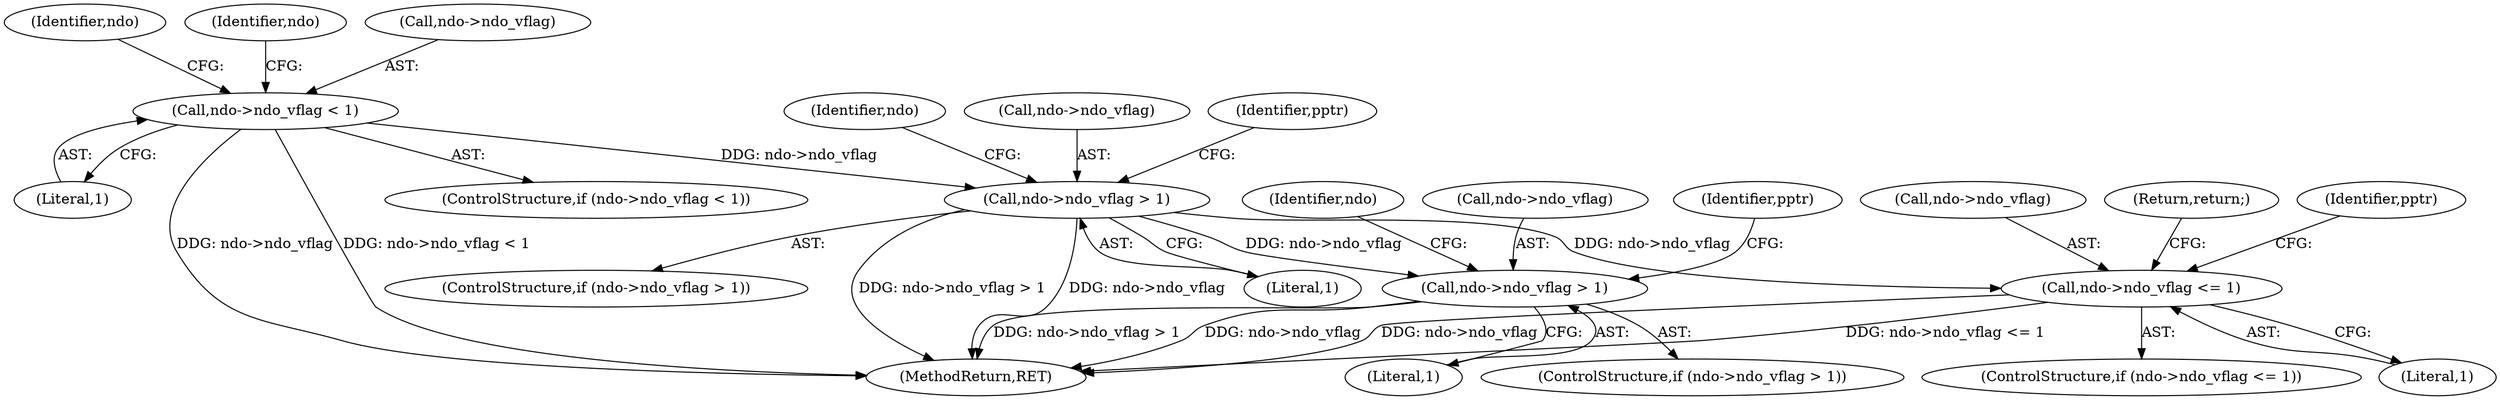 digraph "0_tcpdump_c177cb3800a9a68d79b2812f0ffcb9479abd6eb8@pointer" {
"1000331" [label="(Call,ndo->ndo_vflag > 1)"];
"1000238" [label="(Call,ndo->ndo_vflag < 1)"];
"1000668" [label="(Call,ndo->ndo_vflag <= 1)"];
"1000830" [label="(Call,ndo->ndo_vflag > 1)"];
"1000669" [label="(Call,ndo->ndo_vflag)"];
"1000238" [label="(Call,ndo->ndo_vflag < 1)"];
"1000830" [label="(Call,ndo->ndo_vflag > 1)"];
"1000337" [label="(Identifier,ndo)"];
"1000266" [label="(Identifier,ndo)"];
"1000330" [label="(ControlStructure,if (ndo->ndo_vflag > 1))"];
"1000667" [label="(ControlStructure,if (ndo->ndo_vflag <= 1))"];
"1000836" [label="(Identifier,ndo)"];
"1000689" [label="(Return,return;)"];
"1000246" [label="(Identifier,ndo)"];
"1000845" [label="(MethodReturn,RET)"];
"1000237" [label="(ControlStructure,if (ndo->ndo_vflag < 1))"];
"1000676" [label="(Identifier,pptr)"];
"1000829" [label="(ControlStructure,if (ndo->ndo_vflag > 1))"];
"1000335" [label="(Literal,1)"];
"1000834" [label="(Literal,1)"];
"1000332" [label="(Call,ndo->ndo_vflag)"];
"1000668" [label="(Call,ndo->ndo_vflag <= 1)"];
"1000242" [label="(Literal,1)"];
"1000831" [label="(Call,ndo->ndo_vflag)"];
"1000672" [label="(Literal,1)"];
"1000841" [label="(Identifier,pptr)"];
"1000343" [label="(Identifier,pptr)"];
"1000331" [label="(Call,ndo->ndo_vflag > 1)"];
"1000239" [label="(Call,ndo->ndo_vflag)"];
"1000331" -> "1000330"  [label="AST: "];
"1000331" -> "1000335"  [label="CFG: "];
"1000332" -> "1000331"  [label="AST: "];
"1000335" -> "1000331"  [label="AST: "];
"1000337" -> "1000331"  [label="CFG: "];
"1000343" -> "1000331"  [label="CFG: "];
"1000331" -> "1000845"  [label="DDG: ndo->ndo_vflag > 1"];
"1000331" -> "1000845"  [label="DDG: ndo->ndo_vflag"];
"1000238" -> "1000331"  [label="DDG: ndo->ndo_vflag"];
"1000331" -> "1000668"  [label="DDG: ndo->ndo_vflag"];
"1000331" -> "1000830"  [label="DDG: ndo->ndo_vflag"];
"1000238" -> "1000237"  [label="AST: "];
"1000238" -> "1000242"  [label="CFG: "];
"1000239" -> "1000238"  [label="AST: "];
"1000242" -> "1000238"  [label="AST: "];
"1000246" -> "1000238"  [label="CFG: "];
"1000266" -> "1000238"  [label="CFG: "];
"1000238" -> "1000845"  [label="DDG: ndo->ndo_vflag"];
"1000238" -> "1000845"  [label="DDG: ndo->ndo_vflag < 1"];
"1000668" -> "1000667"  [label="AST: "];
"1000668" -> "1000672"  [label="CFG: "];
"1000669" -> "1000668"  [label="AST: "];
"1000672" -> "1000668"  [label="AST: "];
"1000676" -> "1000668"  [label="CFG: "];
"1000689" -> "1000668"  [label="CFG: "];
"1000668" -> "1000845"  [label="DDG: ndo->ndo_vflag <= 1"];
"1000668" -> "1000845"  [label="DDG: ndo->ndo_vflag"];
"1000830" -> "1000829"  [label="AST: "];
"1000830" -> "1000834"  [label="CFG: "];
"1000831" -> "1000830"  [label="AST: "];
"1000834" -> "1000830"  [label="AST: "];
"1000836" -> "1000830"  [label="CFG: "];
"1000841" -> "1000830"  [label="CFG: "];
"1000830" -> "1000845"  [label="DDG: ndo->ndo_vflag > 1"];
"1000830" -> "1000845"  [label="DDG: ndo->ndo_vflag"];
}

